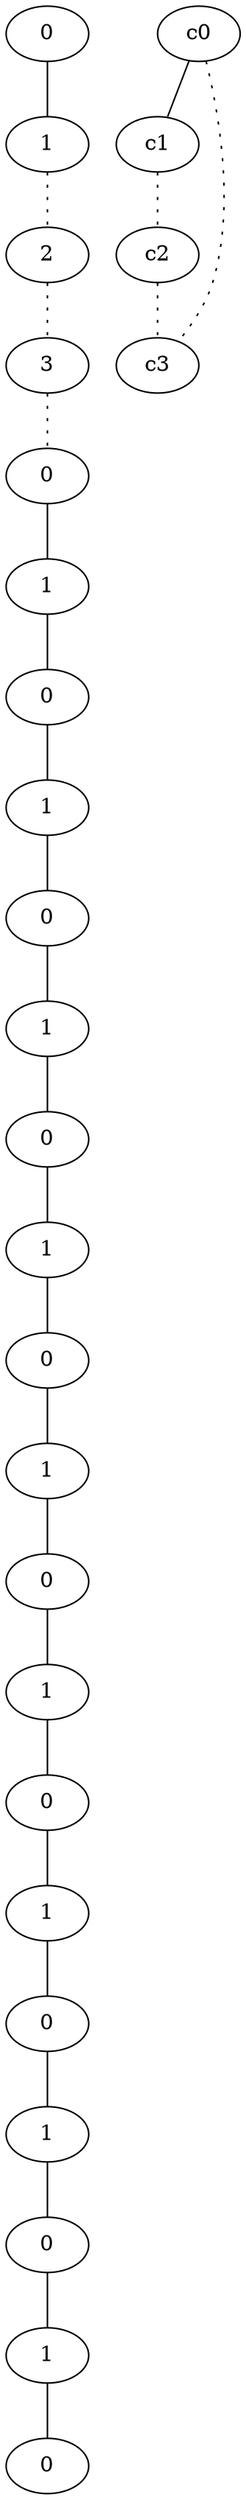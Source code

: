 graph {
a0[label=0];
a1[label=1];
a2[label=2];
a3[label=3];
a4[label=0];
a5[label=1];
a6[label=0];
a7[label=1];
a8[label=0];
a9[label=1];
a10[label=0];
a11[label=1];
a12[label=0];
a13[label=1];
a14[label=0];
a15[label=1];
a16[label=0];
a17[label=1];
a18[label=0];
a19[label=1];
a20[label=0];
a21[label=1];
a22[label=0];
a0 -- a1;
a1 -- a2 [style=dotted];
a2 -- a3 [style=dotted];
a3 -- a4 [style=dotted];
a4 -- a5;
a5 -- a6;
a6 -- a7;
a7 -- a8;
a8 -- a9;
a9 -- a10;
a10 -- a11;
a11 -- a12;
a12 -- a13;
a13 -- a14;
a14 -- a15;
a15 -- a16;
a16 -- a17;
a17 -- a18;
a18 -- a19;
a19 -- a20;
a20 -- a21;
a21 -- a22;
c0 -- c1;
c0 -- c3 [style=dotted];
c1 -- c2 [style=dotted];
c2 -- c3 [style=dotted];
}
